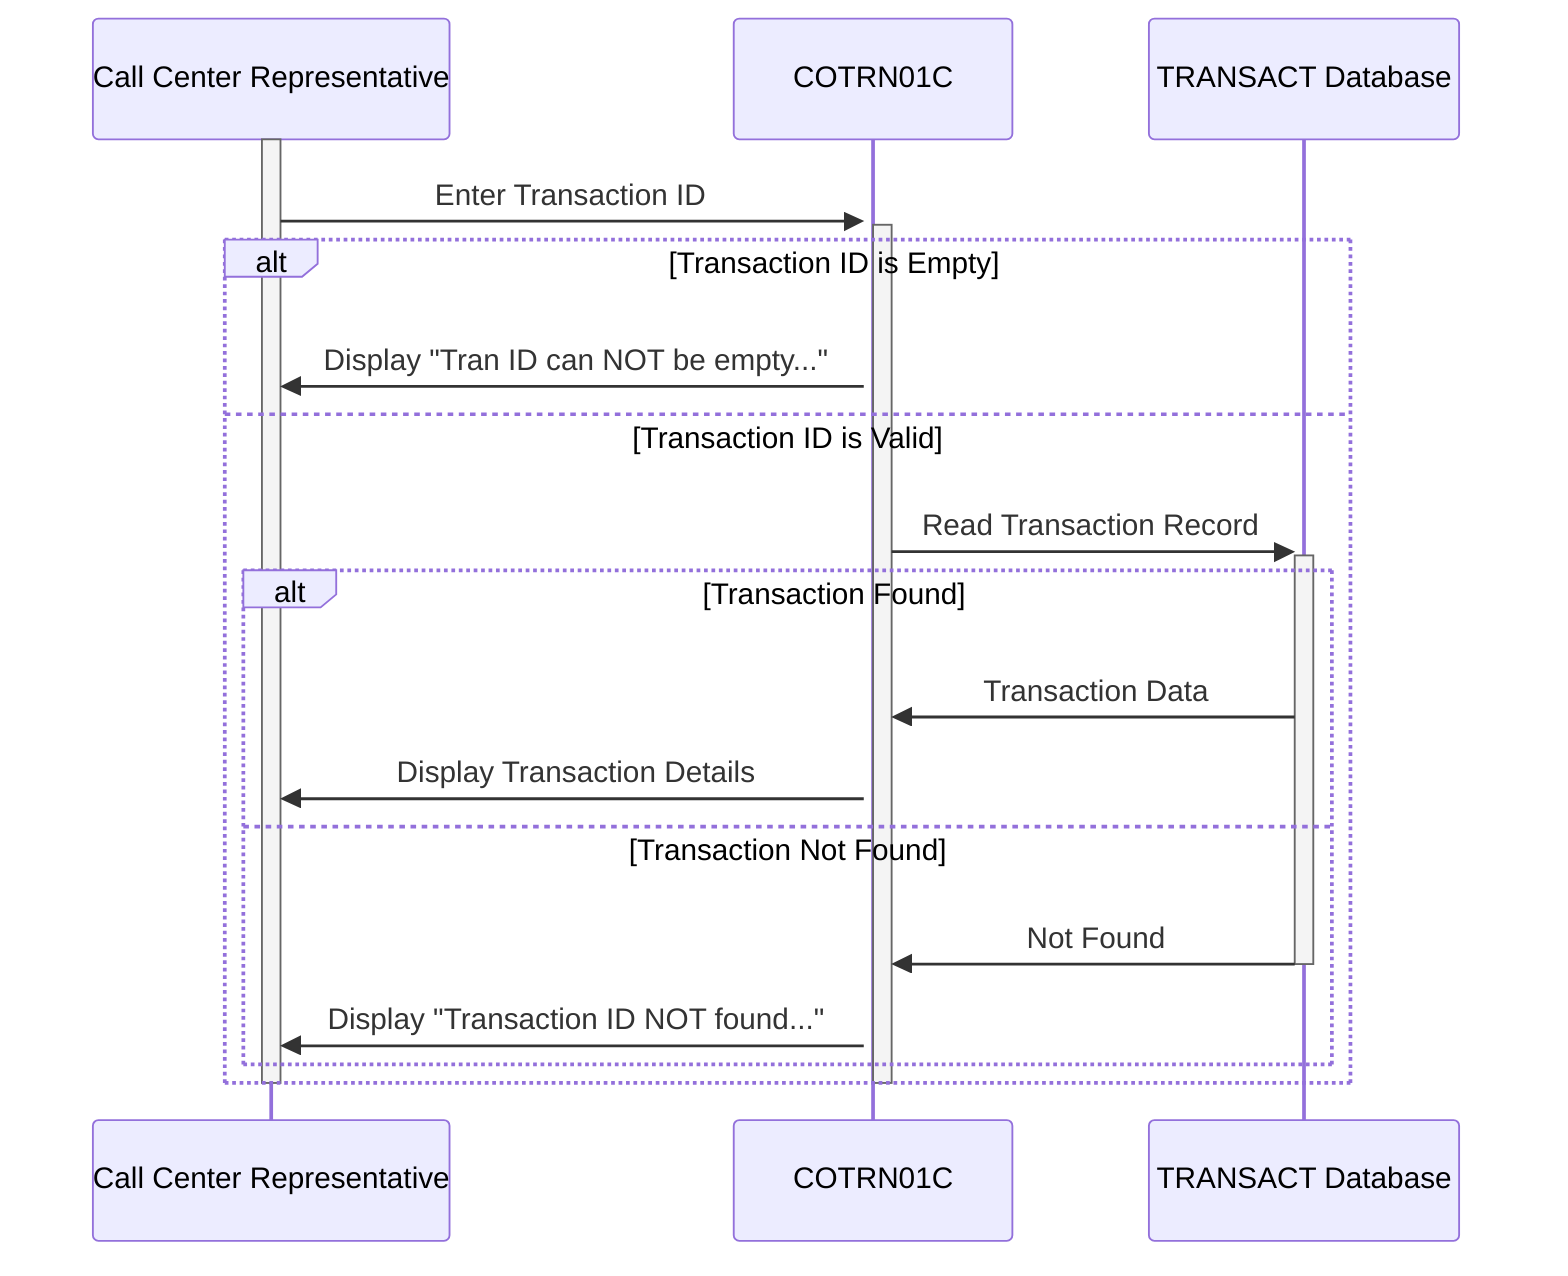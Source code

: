 sequenceDiagram
    participant Call Center Representative
    participant COTRN01C
    participant TRANSACT Database
    
    activate Call Center Representative
    Call Center Representative->>+COTRN01C: Enter Transaction ID
    
    activate COTRN01C
    alt Transaction ID is Empty
        COTRN01C->>Call Center Representative: Display "Tran ID can NOT be empty..."
    else Transaction ID is Valid
        COTRN01C->>+TRANSACT Database: Read Transaction Record
        alt Transaction Found
            TRANSACT Database->>COTRN01C: Transaction Data
            COTRN01C->>Call Center Representative: Display Transaction Details
        else Transaction Not Found
            TRANSACT Database->>-COTRN01C: Not Found
            COTRN01C->>Call Center Representative: Display "Transaction ID NOT found..."
        end
    end
    deactivate Call Center Representative
    deactivate COTRN01C